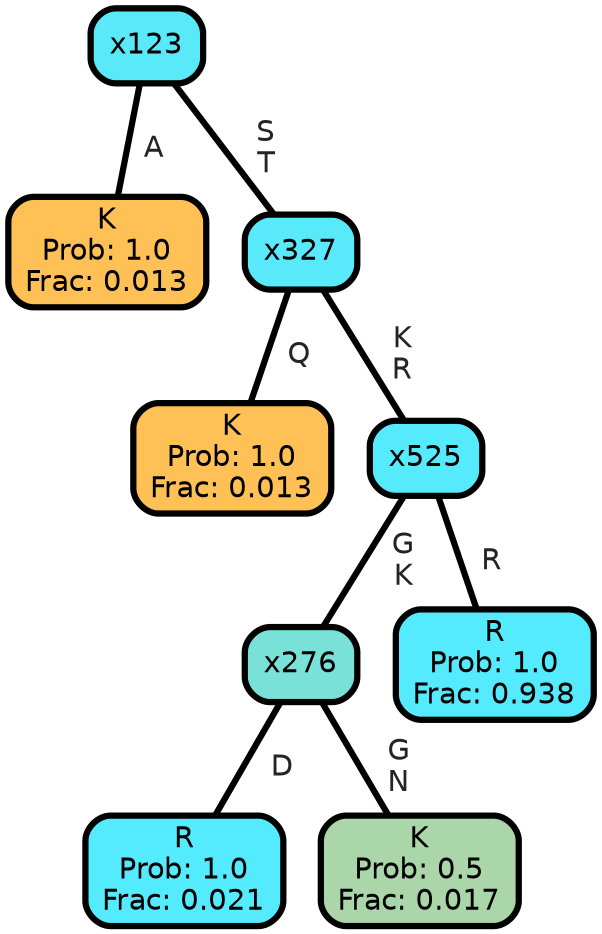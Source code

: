 graph Tree {
node [shape=box, style="filled, rounded",color="black",penwidth="3",fontcolor="black",                 fontname=helvetica] ;
graph [ranksep="0 equally", splines=straight,                 bgcolor=transparent, dpi=200] ;
edge [fontname=helvetica, fontweight=bold,fontcolor=grey14,color=black] ;
0 [label="K
Prob: 1.0
Frac: 0.013", fillcolor="#ffc155"] ;
1 [label="x123", fillcolor="#5ae9f9"] ;
2 [label="K
Prob: 1.0
Frac: 0.013", fillcolor="#ffc155"] ;
3 [label="x327", fillcolor="#58eafb"] ;
4 [label="R
Prob: 1.0
Frac: 0.021", fillcolor="#55ebff"] ;
5 [label="x276", fillcolor="#7ae1d9"] ;
6 [label="K
Prob: 0.5
Frac: 0.017", fillcolor="#aad6aa"] ;
7 [label="x525", fillcolor="#56eafd"] ;
8 [label="R
Prob: 1.0
Frac: 0.938", fillcolor="#55ebff"] ;
1 -- 0 [label=" A",penwidth=3] ;
1 -- 3 [label=" S\n T",penwidth=3] ;
3 -- 2 [label=" Q",penwidth=3] ;
3 -- 7 [label=" K\n R",penwidth=3] ;
5 -- 4 [label=" D",penwidth=3] ;
5 -- 6 [label=" G\n N",penwidth=3] ;
7 -- 5 [label=" G\n K",penwidth=3] ;
7 -- 8 [label=" R",penwidth=3] ;
{rank = same;}}